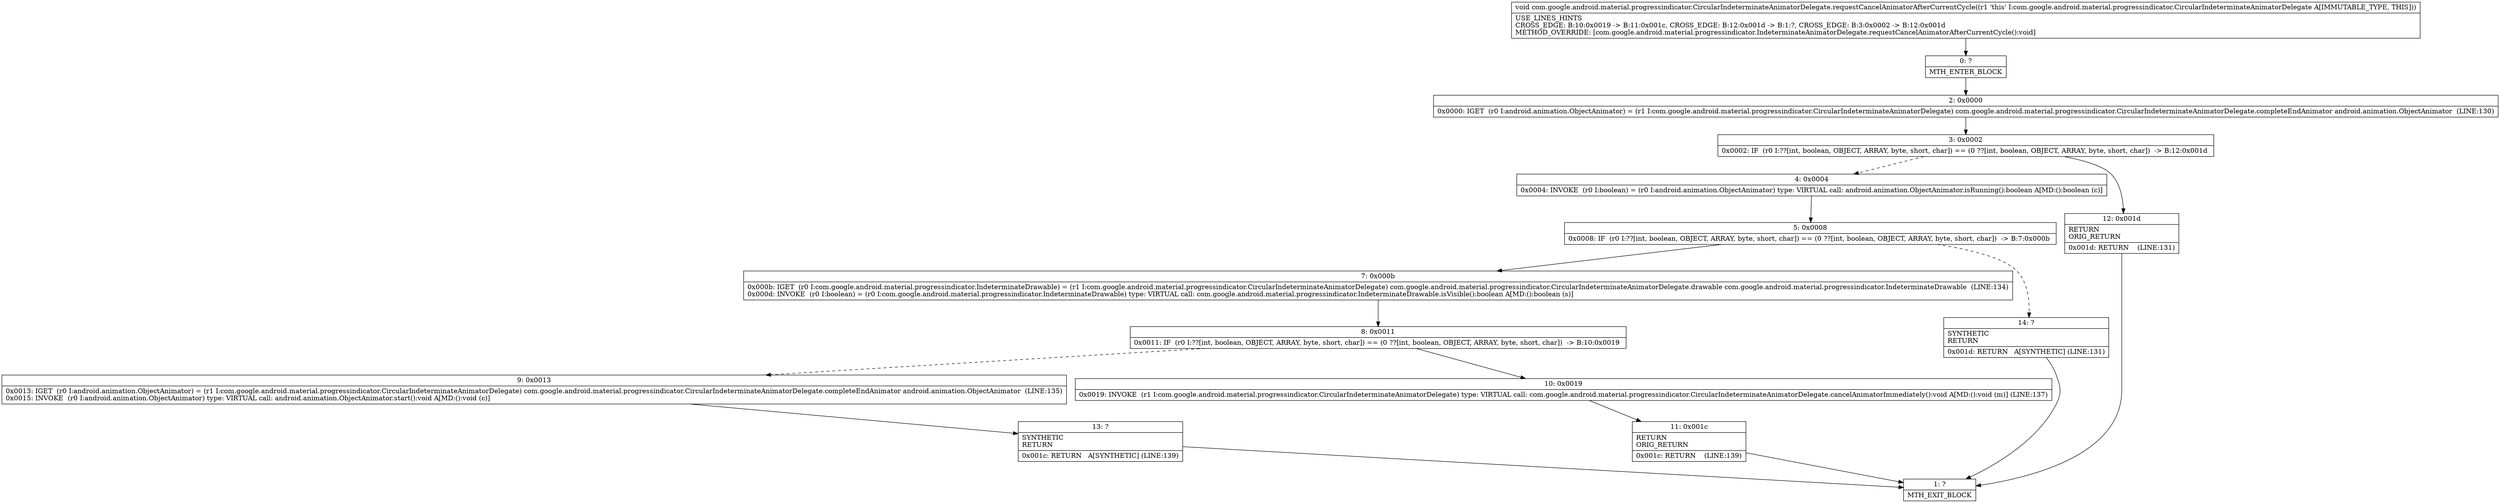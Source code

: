 digraph "CFG forcom.google.android.material.progressindicator.CircularIndeterminateAnimatorDelegate.requestCancelAnimatorAfterCurrentCycle()V" {
Node_0 [shape=record,label="{0\:\ ?|MTH_ENTER_BLOCK\l}"];
Node_2 [shape=record,label="{2\:\ 0x0000|0x0000: IGET  (r0 I:android.animation.ObjectAnimator) = (r1 I:com.google.android.material.progressindicator.CircularIndeterminateAnimatorDelegate) com.google.android.material.progressindicator.CircularIndeterminateAnimatorDelegate.completeEndAnimator android.animation.ObjectAnimator  (LINE:130)\l}"];
Node_3 [shape=record,label="{3\:\ 0x0002|0x0002: IF  (r0 I:??[int, boolean, OBJECT, ARRAY, byte, short, char]) == (0 ??[int, boolean, OBJECT, ARRAY, byte, short, char])  \-\> B:12:0x001d \l}"];
Node_4 [shape=record,label="{4\:\ 0x0004|0x0004: INVOKE  (r0 I:boolean) = (r0 I:android.animation.ObjectAnimator) type: VIRTUAL call: android.animation.ObjectAnimator.isRunning():boolean A[MD:():boolean (c)]\l}"];
Node_5 [shape=record,label="{5\:\ 0x0008|0x0008: IF  (r0 I:??[int, boolean, OBJECT, ARRAY, byte, short, char]) == (0 ??[int, boolean, OBJECT, ARRAY, byte, short, char])  \-\> B:7:0x000b \l}"];
Node_7 [shape=record,label="{7\:\ 0x000b|0x000b: IGET  (r0 I:com.google.android.material.progressindicator.IndeterminateDrawable) = (r1 I:com.google.android.material.progressindicator.CircularIndeterminateAnimatorDelegate) com.google.android.material.progressindicator.CircularIndeterminateAnimatorDelegate.drawable com.google.android.material.progressindicator.IndeterminateDrawable  (LINE:134)\l0x000d: INVOKE  (r0 I:boolean) = (r0 I:com.google.android.material.progressindicator.IndeterminateDrawable) type: VIRTUAL call: com.google.android.material.progressindicator.IndeterminateDrawable.isVisible():boolean A[MD:():boolean (s)]\l}"];
Node_8 [shape=record,label="{8\:\ 0x0011|0x0011: IF  (r0 I:??[int, boolean, OBJECT, ARRAY, byte, short, char]) == (0 ??[int, boolean, OBJECT, ARRAY, byte, short, char])  \-\> B:10:0x0019 \l}"];
Node_9 [shape=record,label="{9\:\ 0x0013|0x0013: IGET  (r0 I:android.animation.ObjectAnimator) = (r1 I:com.google.android.material.progressindicator.CircularIndeterminateAnimatorDelegate) com.google.android.material.progressindicator.CircularIndeterminateAnimatorDelegate.completeEndAnimator android.animation.ObjectAnimator  (LINE:135)\l0x0015: INVOKE  (r0 I:android.animation.ObjectAnimator) type: VIRTUAL call: android.animation.ObjectAnimator.start():void A[MD:():void (c)]\l}"];
Node_13 [shape=record,label="{13\:\ ?|SYNTHETIC\lRETURN\l|0x001c: RETURN   A[SYNTHETIC] (LINE:139)\l}"];
Node_1 [shape=record,label="{1\:\ ?|MTH_EXIT_BLOCK\l}"];
Node_10 [shape=record,label="{10\:\ 0x0019|0x0019: INVOKE  (r1 I:com.google.android.material.progressindicator.CircularIndeterminateAnimatorDelegate) type: VIRTUAL call: com.google.android.material.progressindicator.CircularIndeterminateAnimatorDelegate.cancelAnimatorImmediately():void A[MD:():void (m)] (LINE:137)\l}"];
Node_11 [shape=record,label="{11\:\ 0x001c|RETURN\lORIG_RETURN\l|0x001c: RETURN    (LINE:139)\l}"];
Node_14 [shape=record,label="{14\:\ ?|SYNTHETIC\lRETURN\l|0x001d: RETURN   A[SYNTHETIC] (LINE:131)\l}"];
Node_12 [shape=record,label="{12\:\ 0x001d|RETURN\lORIG_RETURN\l|0x001d: RETURN    (LINE:131)\l}"];
MethodNode[shape=record,label="{void com.google.android.material.progressindicator.CircularIndeterminateAnimatorDelegate.requestCancelAnimatorAfterCurrentCycle((r1 'this' I:com.google.android.material.progressindicator.CircularIndeterminateAnimatorDelegate A[IMMUTABLE_TYPE, THIS]))  | USE_LINES_HINTS\lCROSS_EDGE: B:10:0x0019 \-\> B:11:0x001c, CROSS_EDGE: B:12:0x001d \-\> B:1:?, CROSS_EDGE: B:3:0x0002 \-\> B:12:0x001d\lMETHOD_OVERRIDE: [com.google.android.material.progressindicator.IndeterminateAnimatorDelegate.requestCancelAnimatorAfterCurrentCycle():void]\l}"];
MethodNode -> Node_0;Node_0 -> Node_2;
Node_2 -> Node_3;
Node_3 -> Node_4[style=dashed];
Node_3 -> Node_12;
Node_4 -> Node_5;
Node_5 -> Node_7;
Node_5 -> Node_14[style=dashed];
Node_7 -> Node_8;
Node_8 -> Node_9[style=dashed];
Node_8 -> Node_10;
Node_9 -> Node_13;
Node_13 -> Node_1;
Node_10 -> Node_11;
Node_11 -> Node_1;
Node_14 -> Node_1;
Node_12 -> Node_1;
}


